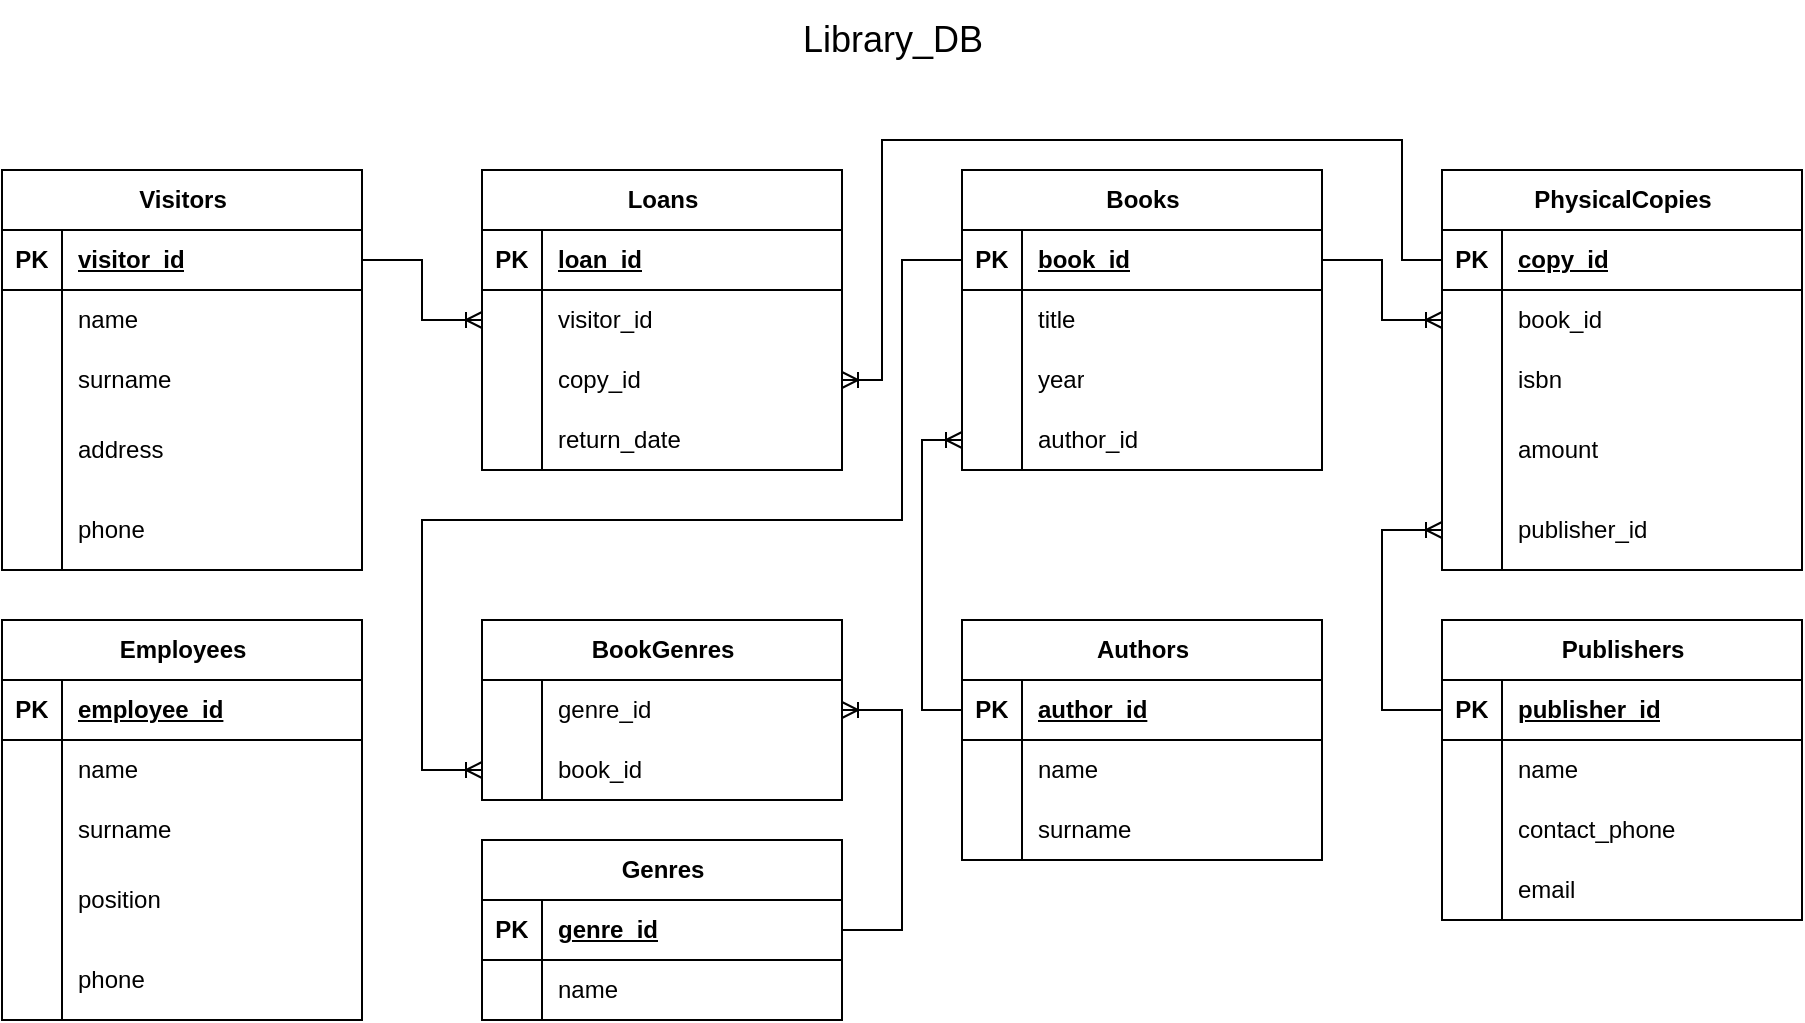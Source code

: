 <mxfile version="21.6.8" type="device">
  <diagram name="Сторінка-1" id="5GELyhp96Cxgm3hMDtcu">
    <mxGraphModel dx="1276" dy="614" grid="1" gridSize="10" guides="1" tooltips="1" connect="1" arrows="1" fold="1" page="1" pageScale="1" pageWidth="827" pageHeight="1169" math="0" shadow="0">
      <root>
        <mxCell id="0" />
        <mxCell id="1" parent="0" />
        <mxCell id="xWa6gO_KNuWlIUS5HAy0-1" value="&lt;font style=&quot;font-size: 18px;&quot;&gt;Library_DB&lt;/font&gt;" style="text;html=1;align=center;verticalAlign=middle;resizable=0;points=[];autosize=1;strokeColor=none;fillColor=none;" parent="1" vertex="1">
          <mxGeometry x="600" y="20" width="110" height="40" as="geometry" />
        </mxCell>
        <mxCell id="xWa6gO_KNuWlIUS5HAy0-3" value="Books" style="shape=table;startSize=30;container=1;collapsible=1;childLayout=tableLayout;fixedRows=1;rowLines=0;fontStyle=1;align=center;resizeLast=1;html=1;" parent="1" vertex="1">
          <mxGeometry x="690" y="105" width="180" height="150" as="geometry">
            <mxRectangle x="60" y="220" width="80" height="30" as="alternateBounds" />
          </mxGeometry>
        </mxCell>
        <mxCell id="xWa6gO_KNuWlIUS5HAy0-4" value="" style="shape=tableRow;horizontal=0;startSize=0;swimlaneHead=0;swimlaneBody=0;fillColor=none;collapsible=0;dropTarget=0;points=[[0,0.5],[1,0.5]];portConstraint=eastwest;top=0;left=0;right=0;bottom=1;" parent="xWa6gO_KNuWlIUS5HAy0-3" vertex="1">
          <mxGeometry y="30" width="180" height="30" as="geometry" />
        </mxCell>
        <mxCell id="xWa6gO_KNuWlIUS5HAy0-5" value="PK" style="shape=partialRectangle;connectable=0;fillColor=none;top=0;left=0;bottom=0;right=0;fontStyle=1;overflow=hidden;whiteSpace=wrap;html=1;" parent="xWa6gO_KNuWlIUS5HAy0-4" vertex="1">
          <mxGeometry width="30" height="30" as="geometry">
            <mxRectangle width="30" height="30" as="alternateBounds" />
          </mxGeometry>
        </mxCell>
        <mxCell id="xWa6gO_KNuWlIUS5HAy0-6" value="book_id" style="shape=partialRectangle;connectable=0;fillColor=none;top=0;left=0;bottom=0;right=0;align=left;spacingLeft=6;fontStyle=5;overflow=hidden;whiteSpace=wrap;html=1;" parent="xWa6gO_KNuWlIUS5HAy0-4" vertex="1">
          <mxGeometry x="30" width="150" height="30" as="geometry">
            <mxRectangle width="150" height="30" as="alternateBounds" />
          </mxGeometry>
        </mxCell>
        <mxCell id="xWa6gO_KNuWlIUS5HAy0-7" value="" style="shape=tableRow;horizontal=0;startSize=0;swimlaneHead=0;swimlaneBody=0;fillColor=none;collapsible=0;dropTarget=0;points=[[0,0.5],[1,0.5]];portConstraint=eastwest;top=0;left=0;right=0;bottom=0;" parent="xWa6gO_KNuWlIUS5HAy0-3" vertex="1">
          <mxGeometry y="60" width="180" height="30" as="geometry" />
        </mxCell>
        <mxCell id="xWa6gO_KNuWlIUS5HAy0-8" value="" style="shape=partialRectangle;connectable=0;fillColor=none;top=0;left=0;bottom=0;right=0;editable=1;overflow=hidden;whiteSpace=wrap;html=1;" parent="xWa6gO_KNuWlIUS5HAy0-7" vertex="1">
          <mxGeometry width="30" height="30" as="geometry">
            <mxRectangle width="30" height="30" as="alternateBounds" />
          </mxGeometry>
        </mxCell>
        <mxCell id="xWa6gO_KNuWlIUS5HAy0-9" value="title" style="shape=partialRectangle;connectable=0;fillColor=none;top=0;left=0;bottom=0;right=0;align=left;spacingLeft=6;overflow=hidden;whiteSpace=wrap;html=1;" parent="xWa6gO_KNuWlIUS5HAy0-7" vertex="1">
          <mxGeometry x="30" width="150" height="30" as="geometry">
            <mxRectangle width="150" height="30" as="alternateBounds" />
          </mxGeometry>
        </mxCell>
        <mxCell id="xWa6gO_KNuWlIUS5HAy0-10" value="" style="shape=tableRow;horizontal=0;startSize=0;swimlaneHead=0;swimlaneBody=0;fillColor=none;collapsible=0;dropTarget=0;points=[[0,0.5],[1,0.5]];portConstraint=eastwest;top=0;left=0;right=0;bottom=0;" parent="xWa6gO_KNuWlIUS5HAy0-3" vertex="1">
          <mxGeometry y="90" width="180" height="30" as="geometry" />
        </mxCell>
        <mxCell id="xWa6gO_KNuWlIUS5HAy0-11" value="" style="shape=partialRectangle;connectable=0;fillColor=none;top=0;left=0;bottom=0;right=0;editable=1;overflow=hidden;whiteSpace=wrap;html=1;" parent="xWa6gO_KNuWlIUS5HAy0-10" vertex="1">
          <mxGeometry width="30" height="30" as="geometry">
            <mxRectangle width="30" height="30" as="alternateBounds" />
          </mxGeometry>
        </mxCell>
        <mxCell id="xWa6gO_KNuWlIUS5HAy0-12" value="year" style="shape=partialRectangle;connectable=0;fillColor=none;top=0;left=0;bottom=0;right=0;align=left;spacingLeft=6;overflow=hidden;whiteSpace=wrap;html=1;" parent="xWa6gO_KNuWlIUS5HAy0-10" vertex="1">
          <mxGeometry x="30" width="150" height="30" as="geometry">
            <mxRectangle width="150" height="30" as="alternateBounds" />
          </mxGeometry>
        </mxCell>
        <mxCell id="xWa6gO_KNuWlIUS5HAy0-13" value="" style="shape=tableRow;horizontal=0;startSize=0;swimlaneHead=0;swimlaneBody=0;fillColor=none;collapsible=0;dropTarget=0;points=[[0,0.5],[1,0.5]];portConstraint=eastwest;top=0;left=0;right=0;bottom=0;" parent="xWa6gO_KNuWlIUS5HAy0-3" vertex="1">
          <mxGeometry y="120" width="180" height="30" as="geometry" />
        </mxCell>
        <mxCell id="xWa6gO_KNuWlIUS5HAy0-14" value="" style="shape=partialRectangle;connectable=0;fillColor=none;top=0;left=0;bottom=0;right=0;editable=1;overflow=hidden;whiteSpace=wrap;html=1;" parent="xWa6gO_KNuWlIUS5HAy0-13" vertex="1">
          <mxGeometry width="30" height="30" as="geometry">
            <mxRectangle width="30" height="30" as="alternateBounds" />
          </mxGeometry>
        </mxCell>
        <mxCell id="xWa6gO_KNuWlIUS5HAy0-15" value="author_id" style="shape=partialRectangle;connectable=0;fillColor=none;top=0;left=0;bottom=0;right=0;align=left;spacingLeft=6;overflow=hidden;whiteSpace=wrap;html=1;" parent="xWa6gO_KNuWlIUS5HAy0-13" vertex="1">
          <mxGeometry x="30" width="150" height="30" as="geometry">
            <mxRectangle width="150" height="30" as="alternateBounds" />
          </mxGeometry>
        </mxCell>
        <mxCell id="xWa6gO_KNuWlIUS5HAy0-16" value="Authors" style="shape=table;startSize=30;container=1;collapsible=1;childLayout=tableLayout;fixedRows=1;rowLines=0;fontStyle=1;align=center;resizeLast=1;html=1;" parent="1" vertex="1">
          <mxGeometry x="690" y="330" width="180" height="120" as="geometry">
            <mxRectangle x="60" y="220" width="80" height="30" as="alternateBounds" />
          </mxGeometry>
        </mxCell>
        <mxCell id="xWa6gO_KNuWlIUS5HAy0-17" value="" style="shape=tableRow;horizontal=0;startSize=0;swimlaneHead=0;swimlaneBody=0;fillColor=none;collapsible=0;dropTarget=0;points=[[0,0.5],[1,0.5]];portConstraint=eastwest;top=0;left=0;right=0;bottom=1;" parent="xWa6gO_KNuWlIUS5HAy0-16" vertex="1">
          <mxGeometry y="30" width="180" height="30" as="geometry" />
        </mxCell>
        <mxCell id="xWa6gO_KNuWlIUS5HAy0-18" value="PK" style="shape=partialRectangle;connectable=0;fillColor=none;top=0;left=0;bottom=0;right=0;fontStyle=1;overflow=hidden;whiteSpace=wrap;html=1;" parent="xWa6gO_KNuWlIUS5HAy0-17" vertex="1">
          <mxGeometry width="30" height="30" as="geometry">
            <mxRectangle width="30" height="30" as="alternateBounds" />
          </mxGeometry>
        </mxCell>
        <mxCell id="xWa6gO_KNuWlIUS5HAy0-19" value="author_id" style="shape=partialRectangle;connectable=0;fillColor=none;top=0;left=0;bottom=0;right=0;align=left;spacingLeft=6;fontStyle=5;overflow=hidden;whiteSpace=wrap;html=1;" parent="xWa6gO_KNuWlIUS5HAy0-17" vertex="1">
          <mxGeometry x="30" width="150" height="30" as="geometry">
            <mxRectangle width="150" height="30" as="alternateBounds" />
          </mxGeometry>
        </mxCell>
        <mxCell id="xWa6gO_KNuWlIUS5HAy0-20" value="" style="shape=tableRow;horizontal=0;startSize=0;swimlaneHead=0;swimlaneBody=0;fillColor=none;collapsible=0;dropTarget=0;points=[[0,0.5],[1,0.5]];portConstraint=eastwest;top=0;left=0;right=0;bottom=0;" parent="xWa6gO_KNuWlIUS5HAy0-16" vertex="1">
          <mxGeometry y="60" width="180" height="30" as="geometry" />
        </mxCell>
        <mxCell id="xWa6gO_KNuWlIUS5HAy0-21" value="" style="shape=partialRectangle;connectable=0;fillColor=none;top=0;left=0;bottom=0;right=0;editable=1;overflow=hidden;whiteSpace=wrap;html=1;" parent="xWa6gO_KNuWlIUS5HAy0-20" vertex="1">
          <mxGeometry width="30" height="30" as="geometry">
            <mxRectangle width="30" height="30" as="alternateBounds" />
          </mxGeometry>
        </mxCell>
        <mxCell id="xWa6gO_KNuWlIUS5HAy0-22" value="name" style="shape=partialRectangle;connectable=0;fillColor=none;top=0;left=0;bottom=0;right=0;align=left;spacingLeft=6;overflow=hidden;whiteSpace=wrap;html=1;" parent="xWa6gO_KNuWlIUS5HAy0-20" vertex="1">
          <mxGeometry x="30" width="150" height="30" as="geometry">
            <mxRectangle width="150" height="30" as="alternateBounds" />
          </mxGeometry>
        </mxCell>
        <mxCell id="xWa6gO_KNuWlIUS5HAy0-23" value="" style="shape=tableRow;horizontal=0;startSize=0;swimlaneHead=0;swimlaneBody=0;fillColor=none;collapsible=0;dropTarget=0;points=[[0,0.5],[1,0.5]];portConstraint=eastwest;top=0;left=0;right=0;bottom=0;" parent="xWa6gO_KNuWlIUS5HAy0-16" vertex="1">
          <mxGeometry y="90" width="180" height="30" as="geometry" />
        </mxCell>
        <mxCell id="xWa6gO_KNuWlIUS5HAy0-24" value="" style="shape=partialRectangle;connectable=0;fillColor=none;top=0;left=0;bottom=0;right=0;editable=1;overflow=hidden;whiteSpace=wrap;html=1;" parent="xWa6gO_KNuWlIUS5HAy0-23" vertex="1">
          <mxGeometry width="30" height="30" as="geometry">
            <mxRectangle width="30" height="30" as="alternateBounds" />
          </mxGeometry>
        </mxCell>
        <mxCell id="xWa6gO_KNuWlIUS5HAy0-25" value="surname" style="shape=partialRectangle;connectable=0;fillColor=none;top=0;left=0;bottom=0;right=0;align=left;spacingLeft=6;overflow=hidden;whiteSpace=wrap;html=1;" parent="xWa6gO_KNuWlIUS5HAy0-23" vertex="1">
          <mxGeometry x="30" width="150" height="30" as="geometry">
            <mxRectangle width="150" height="30" as="alternateBounds" />
          </mxGeometry>
        </mxCell>
        <mxCell id="xWa6gO_KNuWlIUS5HAy0-29" value="Visitors" style="shape=table;startSize=30;container=1;collapsible=1;childLayout=tableLayout;fixedRows=1;rowLines=0;fontStyle=1;align=center;resizeLast=1;html=1;" parent="1" vertex="1">
          <mxGeometry x="210" y="105" width="180" height="200" as="geometry">
            <mxRectangle x="60" y="220" width="80" height="30" as="alternateBounds" />
          </mxGeometry>
        </mxCell>
        <mxCell id="xWa6gO_KNuWlIUS5HAy0-30" value="" style="shape=tableRow;horizontal=0;startSize=0;swimlaneHead=0;swimlaneBody=0;fillColor=none;collapsible=0;dropTarget=0;points=[[0,0.5],[1,0.5]];portConstraint=eastwest;top=0;left=0;right=0;bottom=1;" parent="xWa6gO_KNuWlIUS5HAy0-29" vertex="1">
          <mxGeometry y="30" width="180" height="30" as="geometry" />
        </mxCell>
        <mxCell id="xWa6gO_KNuWlIUS5HAy0-31" value="PK" style="shape=partialRectangle;connectable=0;fillColor=none;top=0;left=0;bottom=0;right=0;fontStyle=1;overflow=hidden;whiteSpace=wrap;html=1;" parent="xWa6gO_KNuWlIUS5HAy0-30" vertex="1">
          <mxGeometry width="30" height="30" as="geometry">
            <mxRectangle width="30" height="30" as="alternateBounds" />
          </mxGeometry>
        </mxCell>
        <mxCell id="xWa6gO_KNuWlIUS5HAy0-32" value="visitor_id" style="shape=partialRectangle;connectable=0;fillColor=none;top=0;left=0;bottom=0;right=0;align=left;spacingLeft=6;fontStyle=5;overflow=hidden;whiteSpace=wrap;html=1;" parent="xWa6gO_KNuWlIUS5HAy0-30" vertex="1">
          <mxGeometry x="30" width="150" height="30" as="geometry">
            <mxRectangle width="150" height="30" as="alternateBounds" />
          </mxGeometry>
        </mxCell>
        <mxCell id="xWa6gO_KNuWlIUS5HAy0-33" value="" style="shape=tableRow;horizontal=0;startSize=0;swimlaneHead=0;swimlaneBody=0;fillColor=none;collapsible=0;dropTarget=0;points=[[0,0.5],[1,0.5]];portConstraint=eastwest;top=0;left=0;right=0;bottom=0;" parent="xWa6gO_KNuWlIUS5HAy0-29" vertex="1">
          <mxGeometry y="60" width="180" height="30" as="geometry" />
        </mxCell>
        <mxCell id="xWa6gO_KNuWlIUS5HAy0-34" value="" style="shape=partialRectangle;connectable=0;fillColor=none;top=0;left=0;bottom=0;right=0;editable=1;overflow=hidden;whiteSpace=wrap;html=1;" parent="xWa6gO_KNuWlIUS5HAy0-33" vertex="1">
          <mxGeometry width="30" height="30" as="geometry">
            <mxRectangle width="30" height="30" as="alternateBounds" />
          </mxGeometry>
        </mxCell>
        <mxCell id="xWa6gO_KNuWlIUS5HAy0-35" value="name" style="shape=partialRectangle;connectable=0;fillColor=none;top=0;left=0;bottom=0;right=0;align=left;spacingLeft=6;overflow=hidden;whiteSpace=wrap;html=1;" parent="xWa6gO_KNuWlIUS5HAy0-33" vertex="1">
          <mxGeometry x="30" width="150" height="30" as="geometry">
            <mxRectangle width="150" height="30" as="alternateBounds" />
          </mxGeometry>
        </mxCell>
        <mxCell id="xWa6gO_KNuWlIUS5HAy0-36" value="" style="shape=tableRow;horizontal=0;startSize=0;swimlaneHead=0;swimlaneBody=0;fillColor=none;collapsible=0;dropTarget=0;points=[[0,0.5],[1,0.5]];portConstraint=eastwest;top=0;left=0;right=0;bottom=0;" parent="xWa6gO_KNuWlIUS5HAy0-29" vertex="1">
          <mxGeometry y="90" width="180" height="30" as="geometry" />
        </mxCell>
        <mxCell id="xWa6gO_KNuWlIUS5HAy0-37" value="" style="shape=partialRectangle;connectable=0;fillColor=none;top=0;left=0;bottom=0;right=0;editable=1;overflow=hidden;whiteSpace=wrap;html=1;" parent="xWa6gO_KNuWlIUS5HAy0-36" vertex="1">
          <mxGeometry width="30" height="30" as="geometry">
            <mxRectangle width="30" height="30" as="alternateBounds" />
          </mxGeometry>
        </mxCell>
        <mxCell id="xWa6gO_KNuWlIUS5HAy0-38" value="surname" style="shape=partialRectangle;connectable=0;fillColor=none;top=0;left=0;bottom=0;right=0;align=left;spacingLeft=6;overflow=hidden;whiteSpace=wrap;html=1;" parent="xWa6gO_KNuWlIUS5HAy0-36" vertex="1">
          <mxGeometry x="30" width="150" height="30" as="geometry">
            <mxRectangle width="150" height="30" as="alternateBounds" />
          </mxGeometry>
        </mxCell>
        <mxCell id="xWa6gO_KNuWlIUS5HAy0-39" value="" style="shape=tableRow;horizontal=0;startSize=0;swimlaneHead=0;swimlaneBody=0;fillColor=none;collapsible=0;dropTarget=0;points=[[0,0.5],[1,0.5]];portConstraint=eastwest;top=0;left=0;right=0;bottom=0;" parent="xWa6gO_KNuWlIUS5HAy0-29" vertex="1">
          <mxGeometry y="120" width="180" height="40" as="geometry" />
        </mxCell>
        <mxCell id="xWa6gO_KNuWlIUS5HAy0-40" value="" style="shape=partialRectangle;connectable=0;fillColor=none;top=0;left=0;bottom=0;right=0;editable=1;overflow=hidden;whiteSpace=wrap;html=1;" parent="xWa6gO_KNuWlIUS5HAy0-39" vertex="1">
          <mxGeometry width="30" height="40" as="geometry">
            <mxRectangle width="30" height="40" as="alternateBounds" />
          </mxGeometry>
        </mxCell>
        <mxCell id="xWa6gO_KNuWlIUS5HAy0-41" value="address" style="shape=partialRectangle;connectable=0;fillColor=none;top=0;left=0;bottom=0;right=0;align=left;spacingLeft=6;overflow=hidden;whiteSpace=wrap;html=1;" parent="xWa6gO_KNuWlIUS5HAy0-39" vertex="1">
          <mxGeometry x="30" width="150" height="40" as="geometry">
            <mxRectangle width="150" height="40" as="alternateBounds" />
          </mxGeometry>
        </mxCell>
        <mxCell id="xWa6gO_KNuWlIUS5HAy0-43" value="" style="shape=tableRow;horizontal=0;startSize=0;swimlaneHead=0;swimlaneBody=0;fillColor=none;collapsible=0;dropTarget=0;points=[[0,0.5],[1,0.5]];portConstraint=eastwest;top=0;left=0;right=0;bottom=0;" parent="xWa6gO_KNuWlIUS5HAy0-29" vertex="1">
          <mxGeometry y="160" width="180" height="40" as="geometry" />
        </mxCell>
        <mxCell id="xWa6gO_KNuWlIUS5HAy0-44" value="" style="shape=partialRectangle;connectable=0;fillColor=none;top=0;left=0;bottom=0;right=0;editable=1;overflow=hidden;whiteSpace=wrap;html=1;" parent="xWa6gO_KNuWlIUS5HAy0-43" vertex="1">
          <mxGeometry width="30" height="40" as="geometry">
            <mxRectangle width="30" height="40" as="alternateBounds" />
          </mxGeometry>
        </mxCell>
        <mxCell id="xWa6gO_KNuWlIUS5HAy0-45" value="phone" style="shape=partialRectangle;connectable=0;fillColor=none;top=0;left=0;bottom=0;right=0;align=left;spacingLeft=6;overflow=hidden;whiteSpace=wrap;html=1;" parent="xWa6gO_KNuWlIUS5HAy0-43" vertex="1">
          <mxGeometry x="30" width="150" height="40" as="geometry">
            <mxRectangle width="150" height="40" as="alternateBounds" />
          </mxGeometry>
        </mxCell>
        <mxCell id="xWa6gO_KNuWlIUS5HAy0-46" value="Loans" style="shape=table;startSize=30;container=1;collapsible=1;childLayout=tableLayout;fixedRows=1;rowLines=0;fontStyle=1;align=center;resizeLast=1;html=1;" parent="1" vertex="1">
          <mxGeometry x="450" y="105" width="180" height="150" as="geometry">
            <mxRectangle x="60" y="220" width="80" height="30" as="alternateBounds" />
          </mxGeometry>
        </mxCell>
        <mxCell id="xWa6gO_KNuWlIUS5HAy0-47" value="" style="shape=tableRow;horizontal=0;startSize=0;swimlaneHead=0;swimlaneBody=0;fillColor=none;collapsible=0;dropTarget=0;points=[[0,0.5],[1,0.5]];portConstraint=eastwest;top=0;left=0;right=0;bottom=1;" parent="xWa6gO_KNuWlIUS5HAy0-46" vertex="1">
          <mxGeometry y="30" width="180" height="30" as="geometry" />
        </mxCell>
        <mxCell id="xWa6gO_KNuWlIUS5HAy0-48" value="PK" style="shape=partialRectangle;connectable=0;fillColor=none;top=0;left=0;bottom=0;right=0;fontStyle=1;overflow=hidden;whiteSpace=wrap;html=1;" parent="xWa6gO_KNuWlIUS5HAy0-47" vertex="1">
          <mxGeometry width="30" height="30" as="geometry">
            <mxRectangle width="30" height="30" as="alternateBounds" />
          </mxGeometry>
        </mxCell>
        <mxCell id="xWa6gO_KNuWlIUS5HAy0-49" value="loan_id" style="shape=partialRectangle;connectable=0;fillColor=none;top=0;left=0;bottom=0;right=0;align=left;spacingLeft=6;fontStyle=5;overflow=hidden;whiteSpace=wrap;html=1;" parent="xWa6gO_KNuWlIUS5HAy0-47" vertex="1">
          <mxGeometry x="30" width="150" height="30" as="geometry">
            <mxRectangle width="150" height="30" as="alternateBounds" />
          </mxGeometry>
        </mxCell>
        <mxCell id="xWa6gO_KNuWlIUS5HAy0-50" value="" style="shape=tableRow;horizontal=0;startSize=0;swimlaneHead=0;swimlaneBody=0;fillColor=none;collapsible=0;dropTarget=0;points=[[0,0.5],[1,0.5]];portConstraint=eastwest;top=0;left=0;right=0;bottom=0;" parent="xWa6gO_KNuWlIUS5HAy0-46" vertex="1">
          <mxGeometry y="60" width="180" height="30" as="geometry" />
        </mxCell>
        <mxCell id="xWa6gO_KNuWlIUS5HAy0-51" value="" style="shape=partialRectangle;connectable=0;fillColor=none;top=0;left=0;bottom=0;right=0;editable=1;overflow=hidden;whiteSpace=wrap;html=1;" parent="xWa6gO_KNuWlIUS5HAy0-50" vertex="1">
          <mxGeometry width="30" height="30" as="geometry">
            <mxRectangle width="30" height="30" as="alternateBounds" />
          </mxGeometry>
        </mxCell>
        <mxCell id="xWa6gO_KNuWlIUS5HAy0-52" value="visitor_id" style="shape=partialRectangle;connectable=0;fillColor=none;top=0;left=0;bottom=0;right=0;align=left;spacingLeft=6;overflow=hidden;whiteSpace=wrap;html=1;" parent="xWa6gO_KNuWlIUS5HAy0-50" vertex="1">
          <mxGeometry x="30" width="150" height="30" as="geometry">
            <mxRectangle width="150" height="30" as="alternateBounds" />
          </mxGeometry>
        </mxCell>
        <mxCell id="xWa6gO_KNuWlIUS5HAy0-53" value="" style="shape=tableRow;horizontal=0;startSize=0;swimlaneHead=0;swimlaneBody=0;fillColor=none;collapsible=0;dropTarget=0;points=[[0,0.5],[1,0.5]];portConstraint=eastwest;top=0;left=0;right=0;bottom=0;" parent="xWa6gO_KNuWlIUS5HAy0-46" vertex="1">
          <mxGeometry y="90" width="180" height="30" as="geometry" />
        </mxCell>
        <mxCell id="xWa6gO_KNuWlIUS5HAy0-54" value="" style="shape=partialRectangle;connectable=0;fillColor=none;top=0;left=0;bottom=0;right=0;editable=1;overflow=hidden;whiteSpace=wrap;html=1;" parent="xWa6gO_KNuWlIUS5HAy0-53" vertex="1">
          <mxGeometry width="30" height="30" as="geometry">
            <mxRectangle width="30" height="30" as="alternateBounds" />
          </mxGeometry>
        </mxCell>
        <mxCell id="xWa6gO_KNuWlIUS5HAy0-55" value="copy_id" style="shape=partialRectangle;connectable=0;fillColor=none;top=0;left=0;bottom=0;right=0;align=left;spacingLeft=6;overflow=hidden;whiteSpace=wrap;html=1;" parent="xWa6gO_KNuWlIUS5HAy0-53" vertex="1">
          <mxGeometry x="30" width="150" height="30" as="geometry">
            <mxRectangle width="150" height="30" as="alternateBounds" />
          </mxGeometry>
        </mxCell>
        <mxCell id="xWa6gO_KNuWlIUS5HAy0-56" value="" style="shape=tableRow;horizontal=0;startSize=0;swimlaneHead=0;swimlaneBody=0;fillColor=none;collapsible=0;dropTarget=0;points=[[0,0.5],[1,0.5]];portConstraint=eastwest;top=0;left=0;right=0;bottom=0;" parent="xWa6gO_KNuWlIUS5HAy0-46" vertex="1">
          <mxGeometry y="120" width="180" height="30" as="geometry" />
        </mxCell>
        <mxCell id="xWa6gO_KNuWlIUS5HAy0-57" value="" style="shape=partialRectangle;connectable=0;fillColor=none;top=0;left=0;bottom=0;right=0;editable=1;overflow=hidden;whiteSpace=wrap;html=1;" parent="xWa6gO_KNuWlIUS5HAy0-56" vertex="1">
          <mxGeometry width="30" height="30" as="geometry">
            <mxRectangle width="30" height="30" as="alternateBounds" />
          </mxGeometry>
        </mxCell>
        <mxCell id="xWa6gO_KNuWlIUS5HAy0-58" value="return_date" style="shape=partialRectangle;connectable=0;fillColor=none;top=0;left=0;bottom=0;right=0;align=left;spacingLeft=6;overflow=hidden;whiteSpace=wrap;html=1;" parent="xWa6gO_KNuWlIUS5HAy0-56" vertex="1">
          <mxGeometry x="30" width="150" height="30" as="geometry">
            <mxRectangle width="150" height="30" as="alternateBounds" />
          </mxGeometry>
        </mxCell>
        <mxCell id="xWa6gO_KNuWlIUS5HAy0-59" value="Genres" style="shape=table;startSize=30;container=1;collapsible=1;childLayout=tableLayout;fixedRows=1;rowLines=0;fontStyle=1;align=center;resizeLast=1;html=1;" parent="1" vertex="1">
          <mxGeometry x="450" y="440" width="180" height="90" as="geometry">
            <mxRectangle x="60" y="220" width="80" height="30" as="alternateBounds" />
          </mxGeometry>
        </mxCell>
        <mxCell id="xWa6gO_KNuWlIUS5HAy0-60" value="" style="shape=tableRow;horizontal=0;startSize=0;swimlaneHead=0;swimlaneBody=0;fillColor=none;collapsible=0;dropTarget=0;points=[[0,0.5],[1,0.5]];portConstraint=eastwest;top=0;left=0;right=0;bottom=1;" parent="xWa6gO_KNuWlIUS5HAy0-59" vertex="1">
          <mxGeometry y="30" width="180" height="30" as="geometry" />
        </mxCell>
        <mxCell id="xWa6gO_KNuWlIUS5HAy0-61" value="PK" style="shape=partialRectangle;connectable=0;fillColor=none;top=0;left=0;bottom=0;right=0;fontStyle=1;overflow=hidden;whiteSpace=wrap;html=1;" parent="xWa6gO_KNuWlIUS5HAy0-60" vertex="1">
          <mxGeometry width="30" height="30" as="geometry">
            <mxRectangle width="30" height="30" as="alternateBounds" />
          </mxGeometry>
        </mxCell>
        <mxCell id="xWa6gO_KNuWlIUS5HAy0-62" value="genre_id" style="shape=partialRectangle;connectable=0;fillColor=none;top=0;left=0;bottom=0;right=0;align=left;spacingLeft=6;fontStyle=5;overflow=hidden;whiteSpace=wrap;html=1;" parent="xWa6gO_KNuWlIUS5HAy0-60" vertex="1">
          <mxGeometry x="30" width="150" height="30" as="geometry">
            <mxRectangle width="150" height="30" as="alternateBounds" />
          </mxGeometry>
        </mxCell>
        <mxCell id="xWa6gO_KNuWlIUS5HAy0-66" value="" style="shape=tableRow;horizontal=0;startSize=0;swimlaneHead=0;swimlaneBody=0;fillColor=none;collapsible=0;dropTarget=0;points=[[0,0.5],[1,0.5]];portConstraint=eastwest;top=0;left=0;right=0;bottom=0;" parent="xWa6gO_KNuWlIUS5HAy0-59" vertex="1">
          <mxGeometry y="60" width="180" height="30" as="geometry" />
        </mxCell>
        <mxCell id="xWa6gO_KNuWlIUS5HAy0-67" value="" style="shape=partialRectangle;connectable=0;fillColor=none;top=0;left=0;bottom=0;right=0;editable=1;overflow=hidden;whiteSpace=wrap;html=1;" parent="xWa6gO_KNuWlIUS5HAy0-66" vertex="1">
          <mxGeometry width="30" height="30" as="geometry">
            <mxRectangle width="30" height="30" as="alternateBounds" />
          </mxGeometry>
        </mxCell>
        <mxCell id="xWa6gO_KNuWlIUS5HAy0-68" value="name" style="shape=partialRectangle;connectable=0;fillColor=none;top=0;left=0;bottom=0;right=0;align=left;spacingLeft=6;overflow=hidden;whiteSpace=wrap;html=1;" parent="xWa6gO_KNuWlIUS5HAy0-66" vertex="1">
          <mxGeometry x="30" width="150" height="30" as="geometry">
            <mxRectangle width="150" height="30" as="alternateBounds" />
          </mxGeometry>
        </mxCell>
        <mxCell id="xWa6gO_KNuWlIUS5HAy0-69" value="BookGenres" style="shape=table;startSize=30;container=1;collapsible=1;childLayout=tableLayout;fixedRows=1;rowLines=0;fontStyle=1;align=center;resizeLast=1;html=1;" parent="1" vertex="1">
          <mxGeometry x="450" y="330" width="180" height="90" as="geometry">
            <mxRectangle x="60" y="220" width="80" height="30" as="alternateBounds" />
          </mxGeometry>
        </mxCell>
        <mxCell id="xWa6gO_KNuWlIUS5HAy0-73" value="" style="shape=tableRow;horizontal=0;startSize=0;swimlaneHead=0;swimlaneBody=0;fillColor=none;collapsible=0;dropTarget=0;points=[[0,0.5],[1,0.5]];portConstraint=eastwest;top=0;left=0;right=0;bottom=0;" parent="xWa6gO_KNuWlIUS5HAy0-69" vertex="1">
          <mxGeometry y="30" width="180" height="30" as="geometry" />
        </mxCell>
        <mxCell id="xWa6gO_KNuWlIUS5HAy0-74" value="" style="shape=partialRectangle;connectable=0;fillColor=none;top=0;left=0;bottom=0;right=0;editable=1;overflow=hidden;whiteSpace=wrap;html=1;" parent="xWa6gO_KNuWlIUS5HAy0-73" vertex="1">
          <mxGeometry width="30" height="30" as="geometry">
            <mxRectangle width="30" height="30" as="alternateBounds" />
          </mxGeometry>
        </mxCell>
        <mxCell id="xWa6gO_KNuWlIUS5HAy0-75" value="genre_id" style="shape=partialRectangle;connectable=0;fillColor=none;top=0;left=0;bottom=0;right=0;align=left;spacingLeft=6;overflow=hidden;whiteSpace=wrap;html=1;" parent="xWa6gO_KNuWlIUS5HAy0-73" vertex="1">
          <mxGeometry x="30" width="150" height="30" as="geometry">
            <mxRectangle width="150" height="30" as="alternateBounds" />
          </mxGeometry>
        </mxCell>
        <mxCell id="xWa6gO_KNuWlIUS5HAy0-76" value="" style="shape=tableRow;horizontal=0;startSize=0;swimlaneHead=0;swimlaneBody=0;fillColor=none;collapsible=0;dropTarget=0;points=[[0,0.5],[1,0.5]];portConstraint=eastwest;top=0;left=0;right=0;bottom=0;" parent="xWa6gO_KNuWlIUS5HAy0-69" vertex="1">
          <mxGeometry y="60" width="180" height="30" as="geometry" />
        </mxCell>
        <mxCell id="xWa6gO_KNuWlIUS5HAy0-77" value="" style="shape=partialRectangle;connectable=0;fillColor=none;top=0;left=0;bottom=0;right=0;editable=1;overflow=hidden;whiteSpace=wrap;html=1;" parent="xWa6gO_KNuWlIUS5HAy0-76" vertex="1">
          <mxGeometry width="30" height="30" as="geometry">
            <mxRectangle width="30" height="30" as="alternateBounds" />
          </mxGeometry>
        </mxCell>
        <mxCell id="xWa6gO_KNuWlIUS5HAy0-78" value="book_id" style="shape=partialRectangle;connectable=0;fillColor=none;top=0;left=0;bottom=0;right=0;align=left;spacingLeft=6;overflow=hidden;whiteSpace=wrap;html=1;" parent="xWa6gO_KNuWlIUS5HAy0-76" vertex="1">
          <mxGeometry x="30" width="150" height="30" as="geometry">
            <mxRectangle width="150" height="30" as="alternateBounds" />
          </mxGeometry>
        </mxCell>
        <mxCell id="VGDxYBo2cEfX6pLfips_-1" value="Employees" style="shape=table;startSize=30;container=1;collapsible=1;childLayout=tableLayout;fixedRows=1;rowLines=0;fontStyle=1;align=center;resizeLast=1;html=1;" parent="1" vertex="1">
          <mxGeometry x="210" y="330" width="180" height="200" as="geometry">
            <mxRectangle x="60" y="220" width="80" height="30" as="alternateBounds" />
          </mxGeometry>
        </mxCell>
        <mxCell id="VGDxYBo2cEfX6pLfips_-2" value="" style="shape=tableRow;horizontal=0;startSize=0;swimlaneHead=0;swimlaneBody=0;fillColor=none;collapsible=0;dropTarget=0;points=[[0,0.5],[1,0.5]];portConstraint=eastwest;top=0;left=0;right=0;bottom=1;" parent="VGDxYBo2cEfX6pLfips_-1" vertex="1">
          <mxGeometry y="30" width="180" height="30" as="geometry" />
        </mxCell>
        <mxCell id="VGDxYBo2cEfX6pLfips_-3" value="PK" style="shape=partialRectangle;connectable=0;fillColor=none;top=0;left=0;bottom=0;right=0;fontStyle=1;overflow=hidden;whiteSpace=wrap;html=1;" parent="VGDxYBo2cEfX6pLfips_-2" vertex="1">
          <mxGeometry width="30" height="30" as="geometry">
            <mxRectangle width="30" height="30" as="alternateBounds" />
          </mxGeometry>
        </mxCell>
        <mxCell id="VGDxYBo2cEfX6pLfips_-4" value="employee_id" style="shape=partialRectangle;connectable=0;fillColor=none;top=0;left=0;bottom=0;right=0;align=left;spacingLeft=6;fontStyle=5;overflow=hidden;whiteSpace=wrap;html=1;" parent="VGDxYBo2cEfX6pLfips_-2" vertex="1">
          <mxGeometry x="30" width="150" height="30" as="geometry">
            <mxRectangle width="150" height="30" as="alternateBounds" />
          </mxGeometry>
        </mxCell>
        <mxCell id="VGDxYBo2cEfX6pLfips_-5" value="" style="shape=tableRow;horizontal=0;startSize=0;swimlaneHead=0;swimlaneBody=0;fillColor=none;collapsible=0;dropTarget=0;points=[[0,0.5],[1,0.5]];portConstraint=eastwest;top=0;left=0;right=0;bottom=0;" parent="VGDxYBo2cEfX6pLfips_-1" vertex="1">
          <mxGeometry y="60" width="180" height="30" as="geometry" />
        </mxCell>
        <mxCell id="VGDxYBo2cEfX6pLfips_-6" value="" style="shape=partialRectangle;connectable=0;fillColor=none;top=0;left=0;bottom=0;right=0;editable=1;overflow=hidden;whiteSpace=wrap;html=1;" parent="VGDxYBo2cEfX6pLfips_-5" vertex="1">
          <mxGeometry width="30" height="30" as="geometry">
            <mxRectangle width="30" height="30" as="alternateBounds" />
          </mxGeometry>
        </mxCell>
        <mxCell id="VGDxYBo2cEfX6pLfips_-7" value="name" style="shape=partialRectangle;connectable=0;fillColor=none;top=0;left=0;bottom=0;right=0;align=left;spacingLeft=6;overflow=hidden;whiteSpace=wrap;html=1;" parent="VGDxYBo2cEfX6pLfips_-5" vertex="1">
          <mxGeometry x="30" width="150" height="30" as="geometry">
            <mxRectangle width="150" height="30" as="alternateBounds" />
          </mxGeometry>
        </mxCell>
        <mxCell id="VGDxYBo2cEfX6pLfips_-8" value="" style="shape=tableRow;horizontal=0;startSize=0;swimlaneHead=0;swimlaneBody=0;fillColor=none;collapsible=0;dropTarget=0;points=[[0,0.5],[1,0.5]];portConstraint=eastwest;top=0;left=0;right=0;bottom=0;" parent="VGDxYBo2cEfX6pLfips_-1" vertex="1">
          <mxGeometry y="90" width="180" height="30" as="geometry" />
        </mxCell>
        <mxCell id="VGDxYBo2cEfX6pLfips_-9" value="" style="shape=partialRectangle;connectable=0;fillColor=none;top=0;left=0;bottom=0;right=0;editable=1;overflow=hidden;whiteSpace=wrap;html=1;" parent="VGDxYBo2cEfX6pLfips_-8" vertex="1">
          <mxGeometry width="30" height="30" as="geometry">
            <mxRectangle width="30" height="30" as="alternateBounds" />
          </mxGeometry>
        </mxCell>
        <mxCell id="VGDxYBo2cEfX6pLfips_-10" value="surname" style="shape=partialRectangle;connectable=0;fillColor=none;top=0;left=0;bottom=0;right=0;align=left;spacingLeft=6;overflow=hidden;whiteSpace=wrap;html=1;" parent="VGDxYBo2cEfX6pLfips_-8" vertex="1">
          <mxGeometry x="30" width="150" height="30" as="geometry">
            <mxRectangle width="150" height="30" as="alternateBounds" />
          </mxGeometry>
        </mxCell>
        <mxCell id="VGDxYBo2cEfX6pLfips_-11" value="" style="shape=tableRow;horizontal=0;startSize=0;swimlaneHead=0;swimlaneBody=0;fillColor=none;collapsible=0;dropTarget=0;points=[[0,0.5],[1,0.5]];portConstraint=eastwest;top=0;left=0;right=0;bottom=0;" parent="VGDxYBo2cEfX6pLfips_-1" vertex="1">
          <mxGeometry y="120" width="180" height="40" as="geometry" />
        </mxCell>
        <mxCell id="VGDxYBo2cEfX6pLfips_-12" value="" style="shape=partialRectangle;connectable=0;fillColor=none;top=0;left=0;bottom=0;right=0;editable=1;overflow=hidden;whiteSpace=wrap;html=1;" parent="VGDxYBo2cEfX6pLfips_-11" vertex="1">
          <mxGeometry width="30" height="40" as="geometry">
            <mxRectangle width="30" height="40" as="alternateBounds" />
          </mxGeometry>
        </mxCell>
        <mxCell id="VGDxYBo2cEfX6pLfips_-13" value="position" style="shape=partialRectangle;connectable=0;fillColor=none;top=0;left=0;bottom=0;right=0;align=left;spacingLeft=6;overflow=hidden;whiteSpace=wrap;html=1;" parent="VGDxYBo2cEfX6pLfips_-11" vertex="1">
          <mxGeometry x="30" width="150" height="40" as="geometry">
            <mxRectangle width="150" height="40" as="alternateBounds" />
          </mxGeometry>
        </mxCell>
        <mxCell id="VGDxYBo2cEfX6pLfips_-14" value="" style="shape=tableRow;horizontal=0;startSize=0;swimlaneHead=0;swimlaneBody=0;fillColor=none;collapsible=0;dropTarget=0;points=[[0,0.5],[1,0.5]];portConstraint=eastwest;top=0;left=0;right=0;bottom=0;" parent="VGDxYBo2cEfX6pLfips_-1" vertex="1">
          <mxGeometry y="160" width="180" height="40" as="geometry" />
        </mxCell>
        <mxCell id="VGDxYBo2cEfX6pLfips_-15" value="" style="shape=partialRectangle;connectable=0;fillColor=none;top=0;left=0;bottom=0;right=0;editable=1;overflow=hidden;whiteSpace=wrap;html=1;" parent="VGDxYBo2cEfX6pLfips_-14" vertex="1">
          <mxGeometry width="30" height="40" as="geometry">
            <mxRectangle width="30" height="40" as="alternateBounds" />
          </mxGeometry>
        </mxCell>
        <mxCell id="VGDxYBo2cEfX6pLfips_-16" value="phone" style="shape=partialRectangle;connectable=0;fillColor=none;top=0;left=0;bottom=0;right=0;align=left;spacingLeft=6;overflow=hidden;whiteSpace=wrap;html=1;" parent="VGDxYBo2cEfX6pLfips_-14" vertex="1">
          <mxGeometry x="30" width="150" height="40" as="geometry">
            <mxRectangle width="150" height="40" as="alternateBounds" />
          </mxGeometry>
        </mxCell>
        <mxCell id="VGDxYBo2cEfX6pLfips_-17" value="PhysicalCopies" style="shape=table;startSize=30;container=1;collapsible=1;childLayout=tableLayout;fixedRows=1;rowLines=0;fontStyle=1;align=center;resizeLast=1;html=1;" parent="1" vertex="1">
          <mxGeometry x="930" y="105" width="180" height="200" as="geometry">
            <mxRectangle x="60" y="220" width="80" height="30" as="alternateBounds" />
          </mxGeometry>
        </mxCell>
        <mxCell id="VGDxYBo2cEfX6pLfips_-18" value="" style="shape=tableRow;horizontal=0;startSize=0;swimlaneHead=0;swimlaneBody=0;fillColor=none;collapsible=0;dropTarget=0;points=[[0,0.5],[1,0.5]];portConstraint=eastwest;top=0;left=0;right=0;bottom=1;" parent="VGDxYBo2cEfX6pLfips_-17" vertex="1">
          <mxGeometry y="30" width="180" height="30" as="geometry" />
        </mxCell>
        <mxCell id="VGDxYBo2cEfX6pLfips_-19" value="PK" style="shape=partialRectangle;connectable=0;fillColor=none;top=0;left=0;bottom=0;right=0;fontStyle=1;overflow=hidden;whiteSpace=wrap;html=1;" parent="VGDxYBo2cEfX6pLfips_-18" vertex="1">
          <mxGeometry width="30" height="30" as="geometry">
            <mxRectangle width="30" height="30" as="alternateBounds" />
          </mxGeometry>
        </mxCell>
        <mxCell id="VGDxYBo2cEfX6pLfips_-20" value="copy_id" style="shape=partialRectangle;connectable=0;fillColor=none;top=0;left=0;bottom=0;right=0;align=left;spacingLeft=6;fontStyle=5;overflow=hidden;whiteSpace=wrap;html=1;" parent="VGDxYBo2cEfX6pLfips_-18" vertex="1">
          <mxGeometry x="30" width="150" height="30" as="geometry">
            <mxRectangle width="150" height="30" as="alternateBounds" />
          </mxGeometry>
        </mxCell>
        <mxCell id="VGDxYBo2cEfX6pLfips_-21" value="" style="shape=tableRow;horizontal=0;startSize=0;swimlaneHead=0;swimlaneBody=0;fillColor=none;collapsible=0;dropTarget=0;points=[[0,0.5],[1,0.5]];portConstraint=eastwest;top=0;left=0;right=0;bottom=0;" parent="VGDxYBo2cEfX6pLfips_-17" vertex="1">
          <mxGeometry y="60" width="180" height="30" as="geometry" />
        </mxCell>
        <mxCell id="VGDxYBo2cEfX6pLfips_-22" value="" style="shape=partialRectangle;connectable=0;fillColor=none;top=0;left=0;bottom=0;right=0;editable=1;overflow=hidden;whiteSpace=wrap;html=1;" parent="VGDxYBo2cEfX6pLfips_-21" vertex="1">
          <mxGeometry width="30" height="30" as="geometry">
            <mxRectangle width="30" height="30" as="alternateBounds" />
          </mxGeometry>
        </mxCell>
        <mxCell id="VGDxYBo2cEfX6pLfips_-23" value="book_id" style="shape=partialRectangle;connectable=0;fillColor=none;top=0;left=0;bottom=0;right=0;align=left;spacingLeft=6;overflow=hidden;whiteSpace=wrap;html=1;" parent="VGDxYBo2cEfX6pLfips_-21" vertex="1">
          <mxGeometry x="30" width="150" height="30" as="geometry">
            <mxRectangle width="150" height="30" as="alternateBounds" />
          </mxGeometry>
        </mxCell>
        <mxCell id="VGDxYBo2cEfX6pLfips_-24" value="" style="shape=tableRow;horizontal=0;startSize=0;swimlaneHead=0;swimlaneBody=0;fillColor=none;collapsible=0;dropTarget=0;points=[[0,0.5],[1,0.5]];portConstraint=eastwest;top=0;left=0;right=0;bottom=0;" parent="VGDxYBo2cEfX6pLfips_-17" vertex="1">
          <mxGeometry y="90" width="180" height="30" as="geometry" />
        </mxCell>
        <mxCell id="VGDxYBo2cEfX6pLfips_-25" value="" style="shape=partialRectangle;connectable=0;fillColor=none;top=0;left=0;bottom=0;right=0;editable=1;overflow=hidden;whiteSpace=wrap;html=1;" parent="VGDxYBo2cEfX6pLfips_-24" vertex="1">
          <mxGeometry width="30" height="30" as="geometry">
            <mxRectangle width="30" height="30" as="alternateBounds" />
          </mxGeometry>
        </mxCell>
        <mxCell id="VGDxYBo2cEfX6pLfips_-26" value="isbn" style="shape=partialRectangle;connectable=0;fillColor=none;top=0;left=0;bottom=0;right=0;align=left;spacingLeft=6;overflow=hidden;whiteSpace=wrap;html=1;" parent="VGDxYBo2cEfX6pLfips_-24" vertex="1">
          <mxGeometry x="30" width="150" height="30" as="geometry">
            <mxRectangle width="150" height="30" as="alternateBounds" />
          </mxGeometry>
        </mxCell>
        <mxCell id="VGDxYBo2cEfX6pLfips_-27" value="" style="shape=tableRow;horizontal=0;startSize=0;swimlaneHead=0;swimlaneBody=0;fillColor=none;collapsible=0;dropTarget=0;points=[[0,0.5],[1,0.5]];portConstraint=eastwest;top=0;left=0;right=0;bottom=0;" parent="VGDxYBo2cEfX6pLfips_-17" vertex="1">
          <mxGeometry y="120" width="180" height="40" as="geometry" />
        </mxCell>
        <mxCell id="VGDxYBo2cEfX6pLfips_-28" value="" style="shape=partialRectangle;connectable=0;fillColor=none;top=0;left=0;bottom=0;right=0;editable=1;overflow=hidden;whiteSpace=wrap;html=1;" parent="VGDxYBo2cEfX6pLfips_-27" vertex="1">
          <mxGeometry width="30" height="40" as="geometry">
            <mxRectangle width="30" height="40" as="alternateBounds" />
          </mxGeometry>
        </mxCell>
        <mxCell id="VGDxYBo2cEfX6pLfips_-29" value="amount" style="shape=partialRectangle;connectable=0;fillColor=none;top=0;left=0;bottom=0;right=0;align=left;spacingLeft=6;overflow=hidden;whiteSpace=wrap;html=1;" parent="VGDxYBo2cEfX6pLfips_-27" vertex="1">
          <mxGeometry x="30" width="150" height="40" as="geometry">
            <mxRectangle width="150" height="40" as="alternateBounds" />
          </mxGeometry>
        </mxCell>
        <mxCell id="VGDxYBo2cEfX6pLfips_-33" value="" style="shape=tableRow;horizontal=0;startSize=0;swimlaneHead=0;swimlaneBody=0;fillColor=none;collapsible=0;dropTarget=0;points=[[0,0.5],[1,0.5]];portConstraint=eastwest;top=0;left=0;right=0;bottom=0;" parent="VGDxYBo2cEfX6pLfips_-17" vertex="1">
          <mxGeometry y="160" width="180" height="40" as="geometry" />
        </mxCell>
        <mxCell id="VGDxYBo2cEfX6pLfips_-34" value="" style="shape=partialRectangle;connectable=0;fillColor=none;top=0;left=0;bottom=0;right=0;editable=1;overflow=hidden;whiteSpace=wrap;html=1;" parent="VGDxYBo2cEfX6pLfips_-33" vertex="1">
          <mxGeometry width="30" height="40" as="geometry">
            <mxRectangle width="30" height="40" as="alternateBounds" />
          </mxGeometry>
        </mxCell>
        <mxCell id="VGDxYBo2cEfX6pLfips_-35" value="publisher_id" style="shape=partialRectangle;connectable=0;fillColor=none;top=0;left=0;bottom=0;right=0;align=left;spacingLeft=6;overflow=hidden;whiteSpace=wrap;html=1;" parent="VGDxYBo2cEfX6pLfips_-33" vertex="1">
          <mxGeometry x="30" width="150" height="40" as="geometry">
            <mxRectangle width="150" height="40" as="alternateBounds" />
          </mxGeometry>
        </mxCell>
        <mxCell id="VGDxYBo2cEfX6pLfips_-36" value="Publishers" style="shape=table;startSize=30;container=1;collapsible=1;childLayout=tableLayout;fixedRows=1;rowLines=0;fontStyle=1;align=center;resizeLast=1;html=1;" parent="1" vertex="1">
          <mxGeometry x="930" y="330" width="180" height="150" as="geometry">
            <mxRectangle x="60" y="220" width="80" height="30" as="alternateBounds" />
          </mxGeometry>
        </mxCell>
        <mxCell id="VGDxYBo2cEfX6pLfips_-37" value="" style="shape=tableRow;horizontal=0;startSize=0;swimlaneHead=0;swimlaneBody=0;fillColor=none;collapsible=0;dropTarget=0;points=[[0,0.5],[1,0.5]];portConstraint=eastwest;top=0;left=0;right=0;bottom=1;" parent="VGDxYBo2cEfX6pLfips_-36" vertex="1">
          <mxGeometry y="30" width="180" height="30" as="geometry" />
        </mxCell>
        <mxCell id="VGDxYBo2cEfX6pLfips_-38" value="PK" style="shape=partialRectangle;connectable=0;fillColor=none;top=0;left=0;bottom=0;right=0;fontStyle=1;overflow=hidden;whiteSpace=wrap;html=1;" parent="VGDxYBo2cEfX6pLfips_-37" vertex="1">
          <mxGeometry width="30" height="30" as="geometry">
            <mxRectangle width="30" height="30" as="alternateBounds" />
          </mxGeometry>
        </mxCell>
        <mxCell id="VGDxYBo2cEfX6pLfips_-39" value="publisher_id" style="shape=partialRectangle;connectable=0;fillColor=none;top=0;left=0;bottom=0;right=0;align=left;spacingLeft=6;fontStyle=5;overflow=hidden;whiteSpace=wrap;html=1;" parent="VGDxYBo2cEfX6pLfips_-37" vertex="1">
          <mxGeometry x="30" width="150" height="30" as="geometry">
            <mxRectangle width="150" height="30" as="alternateBounds" />
          </mxGeometry>
        </mxCell>
        <mxCell id="VGDxYBo2cEfX6pLfips_-40" value="" style="shape=tableRow;horizontal=0;startSize=0;swimlaneHead=0;swimlaneBody=0;fillColor=none;collapsible=0;dropTarget=0;points=[[0,0.5],[1,0.5]];portConstraint=eastwest;top=0;left=0;right=0;bottom=0;" parent="VGDxYBo2cEfX6pLfips_-36" vertex="1">
          <mxGeometry y="60" width="180" height="30" as="geometry" />
        </mxCell>
        <mxCell id="VGDxYBo2cEfX6pLfips_-41" value="" style="shape=partialRectangle;connectable=0;fillColor=none;top=0;left=0;bottom=0;right=0;editable=1;overflow=hidden;whiteSpace=wrap;html=1;" parent="VGDxYBo2cEfX6pLfips_-40" vertex="1">
          <mxGeometry width="30" height="30" as="geometry">
            <mxRectangle width="30" height="30" as="alternateBounds" />
          </mxGeometry>
        </mxCell>
        <mxCell id="VGDxYBo2cEfX6pLfips_-42" value="name" style="shape=partialRectangle;connectable=0;fillColor=none;top=0;left=0;bottom=0;right=0;align=left;spacingLeft=6;overflow=hidden;whiteSpace=wrap;html=1;" parent="VGDxYBo2cEfX6pLfips_-40" vertex="1">
          <mxGeometry x="30" width="150" height="30" as="geometry">
            <mxRectangle width="150" height="30" as="alternateBounds" />
          </mxGeometry>
        </mxCell>
        <mxCell id="VGDxYBo2cEfX6pLfips_-43" value="" style="shape=tableRow;horizontal=0;startSize=0;swimlaneHead=0;swimlaneBody=0;fillColor=none;collapsible=0;dropTarget=0;points=[[0,0.5],[1,0.5]];portConstraint=eastwest;top=0;left=0;right=0;bottom=0;" parent="VGDxYBo2cEfX6pLfips_-36" vertex="1">
          <mxGeometry y="90" width="180" height="30" as="geometry" />
        </mxCell>
        <mxCell id="VGDxYBo2cEfX6pLfips_-44" value="" style="shape=partialRectangle;connectable=0;fillColor=none;top=0;left=0;bottom=0;right=0;editable=1;overflow=hidden;whiteSpace=wrap;html=1;" parent="VGDxYBo2cEfX6pLfips_-43" vertex="1">
          <mxGeometry width="30" height="30" as="geometry">
            <mxRectangle width="30" height="30" as="alternateBounds" />
          </mxGeometry>
        </mxCell>
        <mxCell id="VGDxYBo2cEfX6pLfips_-45" value="contact_phone" style="shape=partialRectangle;connectable=0;fillColor=none;top=0;left=0;bottom=0;right=0;align=left;spacingLeft=6;overflow=hidden;whiteSpace=wrap;html=1;" parent="VGDxYBo2cEfX6pLfips_-43" vertex="1">
          <mxGeometry x="30" width="150" height="30" as="geometry">
            <mxRectangle width="150" height="30" as="alternateBounds" />
          </mxGeometry>
        </mxCell>
        <mxCell id="VGDxYBo2cEfX6pLfips_-49" value="" style="shape=tableRow;horizontal=0;startSize=0;swimlaneHead=0;swimlaneBody=0;fillColor=none;collapsible=0;dropTarget=0;points=[[0,0.5],[1,0.5]];portConstraint=eastwest;top=0;left=0;right=0;bottom=0;" parent="VGDxYBo2cEfX6pLfips_-36" vertex="1">
          <mxGeometry y="120" width="180" height="30" as="geometry" />
        </mxCell>
        <mxCell id="VGDxYBo2cEfX6pLfips_-50" value="" style="shape=partialRectangle;connectable=0;fillColor=none;top=0;left=0;bottom=0;right=0;editable=1;overflow=hidden;whiteSpace=wrap;html=1;" parent="VGDxYBo2cEfX6pLfips_-49" vertex="1">
          <mxGeometry width="30" height="30" as="geometry">
            <mxRectangle width="30" height="30" as="alternateBounds" />
          </mxGeometry>
        </mxCell>
        <mxCell id="VGDxYBo2cEfX6pLfips_-51" value="email" style="shape=partialRectangle;connectable=0;fillColor=none;top=0;left=0;bottom=0;right=0;align=left;spacingLeft=6;overflow=hidden;whiteSpace=wrap;html=1;" parent="VGDxYBo2cEfX6pLfips_-49" vertex="1">
          <mxGeometry x="30" width="150" height="30" as="geometry">
            <mxRectangle width="150" height="30" as="alternateBounds" />
          </mxGeometry>
        </mxCell>
        <mxCell id="VGDxYBo2cEfX6pLfips_-52" value="" style="edgeStyle=entityRelationEdgeStyle;fontSize=12;html=1;endArrow=ERoneToMany;rounded=0;entryX=0;entryY=0.5;entryDx=0;entryDy=0;exitX=1;exitY=0.5;exitDx=0;exitDy=0;" parent="1" source="xWa6gO_KNuWlIUS5HAy0-30" target="xWa6gO_KNuWlIUS5HAy0-50" edge="1">
          <mxGeometry width="100" height="100" relative="1" as="geometry">
            <mxPoint x="390" y="155" as="sourcePoint" />
            <mxPoint x="490" y="55" as="targetPoint" />
          </mxGeometry>
        </mxCell>
        <mxCell id="VGDxYBo2cEfX6pLfips_-60" value="" style="fontSize=12;html=1;endArrow=ERoneToMany;rounded=0;entryX=0;entryY=0.5;entryDx=0;entryDy=0;exitX=0;exitY=0.5;exitDx=0;exitDy=0;" parent="1" source="xWa6gO_KNuWlIUS5HAy0-4" target="xWa6gO_KNuWlIUS5HAy0-76" edge="1">
          <mxGeometry width="100" height="100" relative="1" as="geometry">
            <mxPoint x="320" y="450" as="sourcePoint" />
            <mxPoint x="420" y="350" as="targetPoint" />
            <Array as="points">
              <mxPoint x="660" y="150" />
              <mxPoint x="660" y="280" />
              <mxPoint x="420" y="280" />
              <mxPoint x="420" y="405" />
            </Array>
          </mxGeometry>
        </mxCell>
        <mxCell id="VGDxYBo2cEfX6pLfips_-61" value="" style="fontSize=12;html=1;endArrow=ERoneToMany;rounded=0;exitX=1;exitY=0.5;exitDx=0;exitDy=0;entryX=1;entryY=0.5;entryDx=0;entryDy=0;" parent="1" source="xWa6gO_KNuWlIUS5HAy0-60" target="xWa6gO_KNuWlIUS5HAy0-73" edge="1">
          <mxGeometry width="100" height="100" relative="1" as="geometry">
            <mxPoint x="160" y="480" as="sourcePoint" />
            <mxPoint x="350" y="380" as="targetPoint" />
            <Array as="points">
              <mxPoint x="660" y="485" />
              <mxPoint x="660" y="375" />
            </Array>
          </mxGeometry>
        </mxCell>
        <mxCell id="lH4biFDmntC2TMf_kwLs-2" value="" style="fontSize=12;html=1;endArrow=ERoneToMany;rounded=0;exitX=0;exitY=0.5;exitDx=0;exitDy=0;entryX=0;entryY=0.5;entryDx=0;entryDy=0;" parent="1" source="xWa6gO_KNuWlIUS5HAy0-17" target="xWa6gO_KNuWlIUS5HAy0-13" edge="1">
          <mxGeometry width="100" height="100" relative="1" as="geometry">
            <mxPoint x="680" y="290" as="sourcePoint" />
            <mxPoint x="780" y="290" as="targetPoint" />
            <Array as="points">
              <mxPoint x="670" y="375" />
              <mxPoint x="670" y="240" />
            </Array>
          </mxGeometry>
        </mxCell>
        <mxCell id="lH4biFDmntC2TMf_kwLs-3" value="" style="edgeStyle=entityRelationEdgeStyle;fontSize=12;html=1;endArrow=ERoneToMany;rounded=0;exitX=1;exitY=0.5;exitDx=0;exitDy=0;entryX=0;entryY=0.5;entryDx=0;entryDy=0;" parent="1" source="xWa6gO_KNuWlIUS5HAy0-4" target="VGDxYBo2cEfX6pLfips_-21" edge="1">
          <mxGeometry width="100" height="100" relative="1" as="geometry">
            <mxPoint x="680" y="390" as="sourcePoint" />
            <mxPoint x="780" y="290" as="targetPoint" />
          </mxGeometry>
        </mxCell>
        <mxCell id="lH4biFDmntC2TMf_kwLs-5" value="" style="fontSize=12;html=1;endArrow=ERoneToMany;rounded=0;exitX=0;exitY=0.5;exitDx=0;exitDy=0;entryX=0;entryY=0.5;entryDx=0;entryDy=0;" parent="1" source="VGDxYBo2cEfX6pLfips_-37" target="VGDxYBo2cEfX6pLfips_-33" edge="1">
          <mxGeometry width="100" height="100" relative="1" as="geometry">
            <mxPoint x="680" y="390" as="sourcePoint" />
            <mxPoint x="780" y="290" as="targetPoint" />
            <Array as="points">
              <mxPoint x="900" y="375" />
              <mxPoint x="900" y="285" />
            </Array>
          </mxGeometry>
        </mxCell>
        <mxCell id="lH4biFDmntC2TMf_kwLs-6" value="" style="fontSize=12;html=1;endArrow=ERoneToMany;rounded=0;entryX=1;entryY=0.5;entryDx=0;entryDy=0;" parent="1" target="xWa6gO_KNuWlIUS5HAy0-53" edge="1">
          <mxGeometry width="100" height="100" relative="1" as="geometry">
            <mxPoint x="930" y="150" as="sourcePoint" />
            <mxPoint x="1030" y="50" as="targetPoint" />
            <Array as="points">
              <mxPoint x="910" y="150" />
              <mxPoint x="910" y="90" />
              <mxPoint x="650" y="90" />
              <mxPoint x="650" y="210" />
            </Array>
          </mxGeometry>
        </mxCell>
      </root>
    </mxGraphModel>
  </diagram>
</mxfile>
